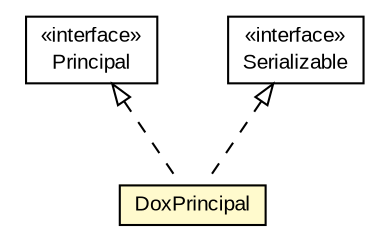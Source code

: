 #!/usr/local/bin/dot
#
# Class diagram 
# Generated by UMLGraph version R5_6-24-gf6e263 (http://www.umlgraph.org/)
#

digraph G {
	edge [fontname="arial",fontsize=10,labelfontname="arial",labelfontsize=10];
	node [fontname="arial",fontsize=10,shape=plaintext];
	nodesep=0.25;
	ranksep=0.5;
	// net.trajano.doxdb.internal.DoxPrincipal
	c311 [label=<<table title="net.trajano.doxdb.internal.DoxPrincipal" border="0" cellborder="1" cellspacing="0" cellpadding="2" port="p" bgcolor="lemonChiffon" href="./DoxPrincipal.html">
		<tr><td><table border="0" cellspacing="0" cellpadding="1">
<tr><td align="center" balign="center"> DoxPrincipal </td></tr>
		</table></td></tr>
		</table>>, URL="./DoxPrincipal.html", fontname="arial", fontcolor="black", fontsize=10.0];
	//net.trajano.doxdb.internal.DoxPrincipal implements java.security.Principal
	c320:p -> c311:p [dir=back,arrowtail=empty,style=dashed];
	//net.trajano.doxdb.internal.DoxPrincipal implements java.io.Serializable
	c321:p -> c311:p [dir=back,arrowtail=empty,style=dashed];
	// java.security.Principal
	c320 [label=<<table title="java.security.Principal" border="0" cellborder="1" cellspacing="0" cellpadding="2" port="p" href="http://java.sun.com/j2se/1.4.2/docs/api/java/security/Principal.html">
		<tr><td><table border="0" cellspacing="0" cellpadding="1">
<tr><td align="center" balign="center"> &#171;interface&#187; </td></tr>
<tr><td align="center" balign="center"> Principal </td></tr>
		</table></td></tr>
		</table>>, URL="http://java.sun.com/j2se/1.4.2/docs/api/java/security/Principal.html", fontname="arial", fontcolor="black", fontsize=10.0];
	// java.io.Serializable
	c321 [label=<<table title="java.io.Serializable" border="0" cellborder="1" cellspacing="0" cellpadding="2" port="p" href="http://java.sun.com/j2se/1.4.2/docs/api/java/io/Serializable.html">
		<tr><td><table border="0" cellspacing="0" cellpadding="1">
<tr><td align="center" balign="center"> &#171;interface&#187; </td></tr>
<tr><td align="center" balign="center"> Serializable </td></tr>
		</table></td></tr>
		</table>>, URL="http://java.sun.com/j2se/1.4.2/docs/api/java/io/Serializable.html", fontname="arial", fontcolor="black", fontsize=10.0];
}

